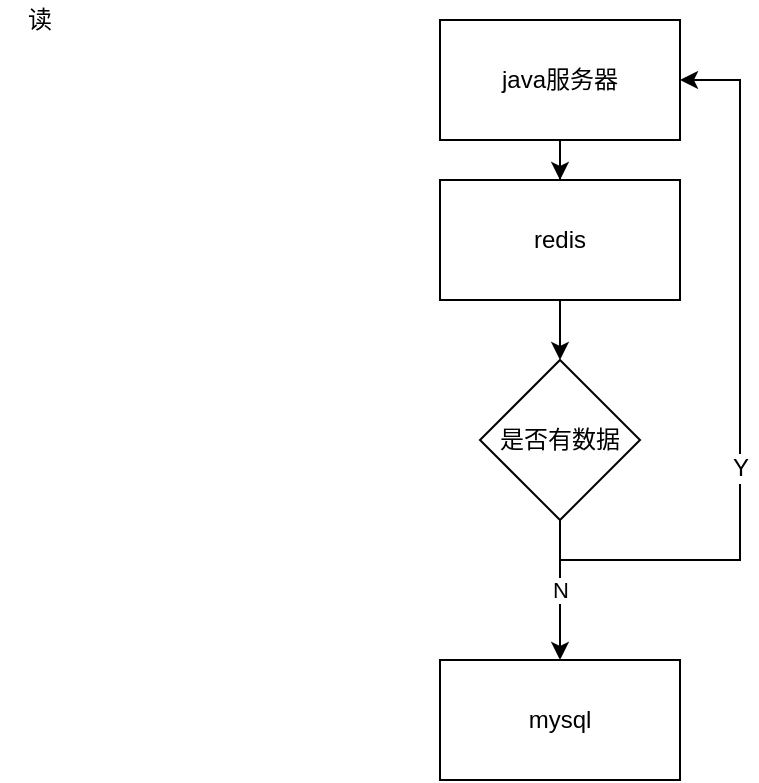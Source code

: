 <mxfile version="12.6.6" type="github"><diagram id="xmtXF_v_S75HiqvLj_aM" name="cache aside pattern"><mxGraphModel dx="1422" dy="762" grid="1" gridSize="10" guides="1" tooltips="1" connect="1" arrows="1" fold="1" page="1" pageScale="1" pageWidth="827" pageHeight="1169" math="0" shadow="0"><root><mxCell id="0"/><mxCell id="1" parent="0"/><mxCell id="BncnaVNDT7G5sGCt495F-9" style="edgeStyle=orthogonalEdgeStyle;rounded=0;orthogonalLoop=1;jettySize=auto;html=1;" edge="1" parent="1" source="BncnaVNDT7G5sGCt495F-2" target="BncnaVNDT7G5sGCt495F-4"><mxGeometry relative="1" as="geometry"/></mxCell><mxCell id="BncnaVNDT7G5sGCt495F-2" value="java服务器" style="rounded=0;whiteSpace=wrap;html=1;" vertex="1" parent="1"><mxGeometry x="330" y="110" width="120" height="60" as="geometry"/></mxCell><mxCell id="BncnaVNDT7G5sGCt495F-3" value="mysql" style="rounded=0;whiteSpace=wrap;html=1;" vertex="1" parent="1"><mxGeometry x="330" y="430" width="120" height="60" as="geometry"/></mxCell><mxCell id="BncnaVNDT7G5sGCt495F-13" style="edgeStyle=orthogonalEdgeStyle;rounded=0;orthogonalLoop=1;jettySize=auto;html=1;entryX=0.5;entryY=0;entryDx=0;entryDy=0;" edge="1" parent="1" source="BncnaVNDT7G5sGCt495F-4" target="BncnaVNDT7G5sGCt495F-12"><mxGeometry relative="1" as="geometry"/></mxCell><mxCell id="BncnaVNDT7G5sGCt495F-4" value="redis" style="rounded=0;whiteSpace=wrap;html=1;" vertex="1" parent="1"><mxGeometry x="330" y="190" width="120" height="60" as="geometry"/></mxCell><mxCell id="BncnaVNDT7G5sGCt495F-5" value="读" style="text;html=1;strokeColor=none;fillColor=none;align=center;verticalAlign=middle;whiteSpace=wrap;rounded=0;" vertex="1" parent="1"><mxGeometry x="110" y="100" width="40" height="20" as="geometry"/></mxCell><mxCell id="BncnaVNDT7G5sGCt495F-14" style="edgeStyle=orthogonalEdgeStyle;rounded=0;orthogonalLoop=1;jettySize=auto;html=1;entryX=1;entryY=0.5;entryDx=0;entryDy=0;" edge="1" parent="1" source="BncnaVNDT7G5sGCt495F-12" target="BncnaVNDT7G5sGCt495F-2"><mxGeometry relative="1" as="geometry"><Array as="points"><mxPoint x="390" y="380"/><mxPoint x="480" y="380"/><mxPoint x="480" y="140"/></Array></mxGeometry></mxCell><mxCell id="BncnaVNDT7G5sGCt495F-15" value="Y" style="text;html=1;align=center;verticalAlign=middle;resizable=0;points=[];labelBackgroundColor=#ffffff;" vertex="1" connectable="0" parent="BncnaVNDT7G5sGCt495F-14"><mxGeometry x="-0.178" relative="1" as="geometry"><mxPoint as="offset"/></mxGeometry></mxCell><mxCell id="BncnaVNDT7G5sGCt495F-16" value="N" style="edgeStyle=orthogonalEdgeStyle;rounded=0;orthogonalLoop=1;jettySize=auto;html=1;" edge="1" parent="1" source="BncnaVNDT7G5sGCt495F-12" target="BncnaVNDT7G5sGCt495F-3"><mxGeometry relative="1" as="geometry"/></mxCell><mxCell id="BncnaVNDT7G5sGCt495F-12" value="是否有数据" style="rhombus;whiteSpace=wrap;html=1;" vertex="1" parent="1"><mxGeometry x="350" y="280" width="80" height="80" as="geometry"/></mxCell></root></mxGraphModel></diagram></mxfile>